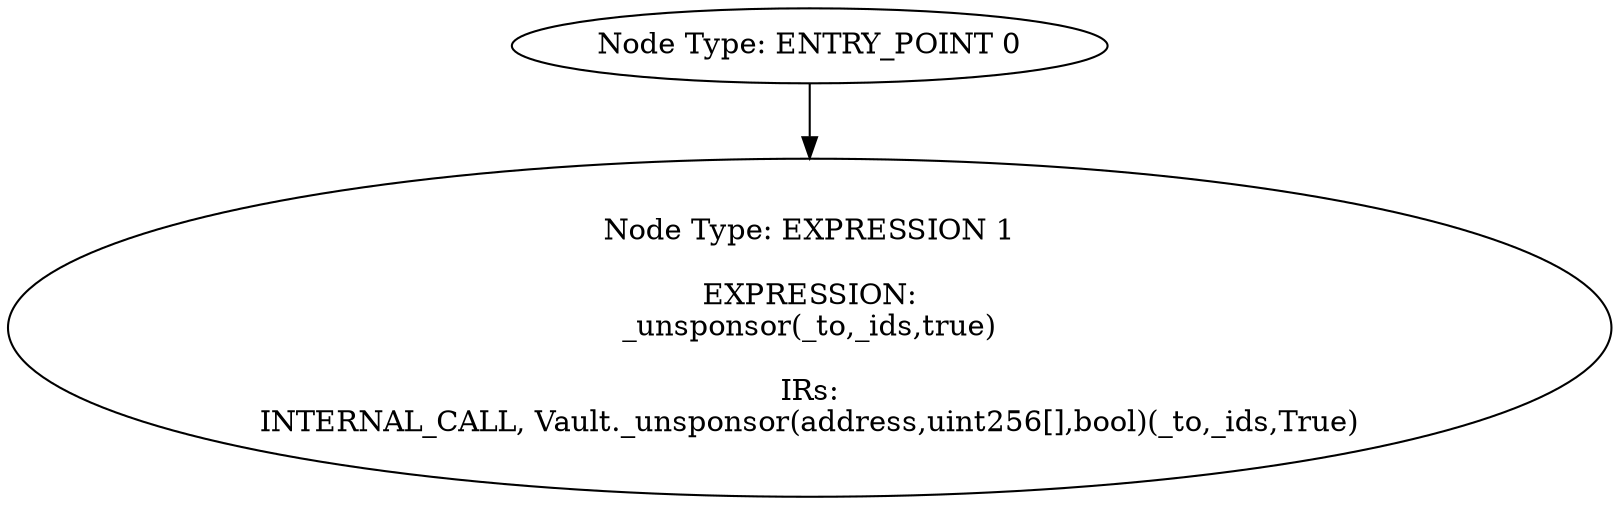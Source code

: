 digraph{
0[label="Node Type: ENTRY_POINT 0
"];
0->1;
1[label="Node Type: EXPRESSION 1

EXPRESSION:
_unsponsor(_to,_ids,true)

IRs:
INTERNAL_CALL, Vault._unsponsor(address,uint256[],bool)(_to,_ids,True)"];
}

